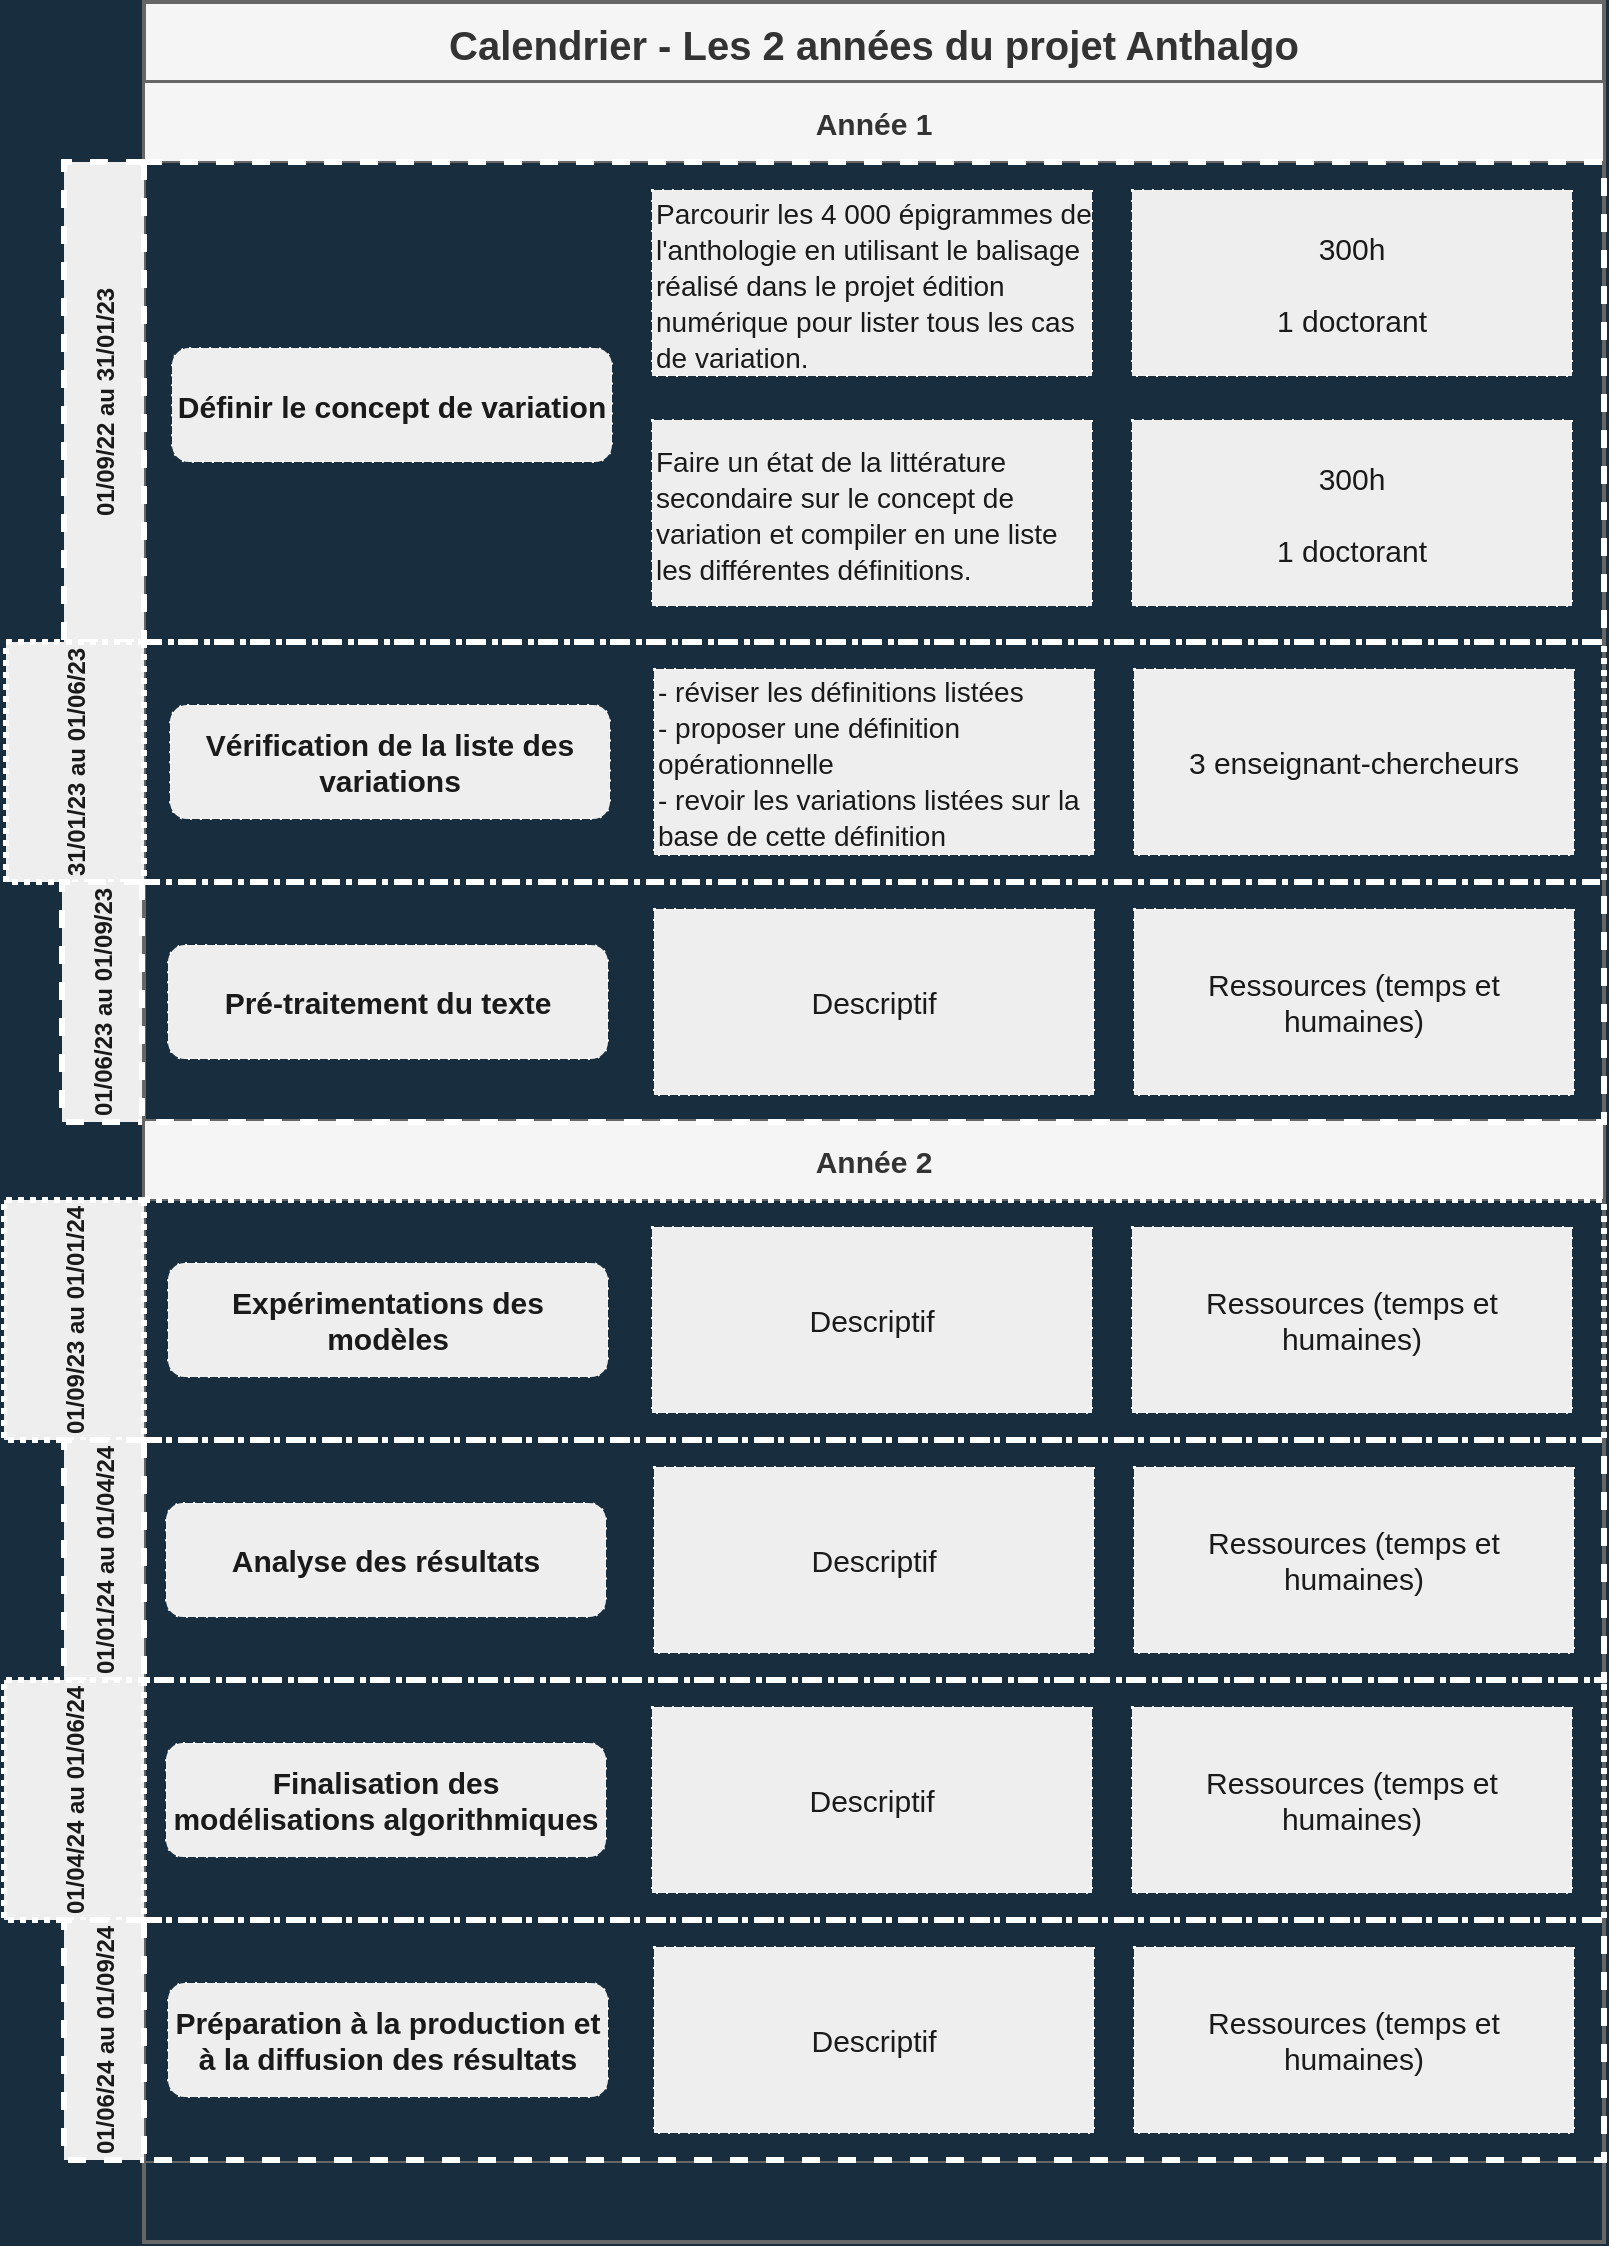 <mxfile version="16.2.7" type="github">
  <diagram id="nSknkcODzsTG4G_3UIwG" name="Page-1">
    <mxGraphModel dx="1350" dy="793" grid="1" gridSize="10" guides="1" tooltips="1" connect="1" arrows="1" fold="1" page="1" pageScale="1" pageWidth="827" pageHeight="1169" background="#182E3E" math="0" shadow="0">
      <root>
        <mxCell id="0" />
        <mxCell id="1" parent="0" />
        <mxCell id="KtcMa4PKy6_l-OY6IkqE-1" value="Calendrier - Les 2 années du projet Anthalgo" style="swimlane;startSize=40;fillColor=#f5f5f5;strokeColor=#666666;fontSize=20;strokeWidth=2;fontColor=#333333;" vertex="1" parent="1">
          <mxGeometry x="80" y="1" width="730" height="1120" as="geometry" />
        </mxCell>
        <mxCell id="KtcMa4PKy6_l-OY6IkqE-2" value="Année 1" style="swimlane;startSize=40;fillColor=#f5f5f5;strokeColor=#666666;fontSize=15;fontColor=#333333;" vertex="1" parent="KtcMa4PKy6_l-OY6IkqE-1">
          <mxGeometry y="40" width="730" height="1080" as="geometry" />
        </mxCell>
        <mxCell id="KtcMa4PKy6_l-OY6IkqE-3" value="01/09/22 au 31/01/23" style="swimlane;horizontal=0;dashed=1;startSize=40;fontSize=12;strokeWidth=3;strokeColor=#FFFFFF;fontColor=#1A1A1A;fillColor=#EEEEEE;" vertex="1" parent="KtcMa4PKy6_l-OY6IkqE-2">
          <mxGeometry x="-40" y="40" width="770" height="240" as="geometry" />
        </mxCell>
        <mxCell id="KtcMa4PKy6_l-OY6IkqE-4" value="" style="edgeStyle=orthogonalEdgeStyle;rounded=0;orthogonalLoop=1;jettySize=auto;html=1;fontFamily=Garamond;fontSize=17;fontColor=#FFFFFF;endSize=6;strokeColor=#FFFFFF;strokeWidth=3;startArrow=none;labelBackgroundColor=#182E3E;" edge="1" parent="KtcMa4PKy6_l-OY6IkqE-3">
          <mxGeometry relative="1" as="geometry">
            <mxPoint x="380" y="139" as="sourcePoint" />
            <mxPoint x="380" y="139" as="targetPoint" />
          </mxGeometry>
        </mxCell>
        <mxCell id="KtcMa4PKy6_l-OY6IkqE-5" value="&lt;p&gt;&lt;b&gt;Définir le concept de variation&lt;/b&gt;&lt;/p&gt;" style="rounded=1;whiteSpace=wrap;html=1;dashed=1;fontSize=15;fillColor=#EEEEEE;strokeColor=#FFFFFF;dashPattern=1 4;align=center;sketch=0;fontColor=#1A1A1A;" vertex="1" parent="KtcMa4PKy6_l-OY6IkqE-3">
          <mxGeometry x="54" y="93" width="220" height="57" as="geometry" />
        </mxCell>
        <mxCell id="KtcMa4PKy6_l-OY6IkqE-6" value="&lt;div align=&quot;left&quot;&gt;&lt;font style=&quot;font-size: 14px&quot;&gt;Parcourir les 4 000 épigrammes de l&#39;anthologie en utilisant le balisage réalisé dans le projet édition numérique pour lister tous les cas de variation.&lt;/font&gt;&lt;/div&gt;" style="rounded=0;whiteSpace=wrap;html=1;dashed=1;fontSize=15;fillColor=#EEEEEE;strokeColor=#FFFFFF;dashPattern=1 4;align=left;sketch=0;fontColor=#1A1A1A;" vertex="1" parent="KtcMa4PKy6_l-OY6IkqE-3">
          <mxGeometry x="294" y="14" width="220" height="93" as="geometry" />
        </mxCell>
        <mxCell id="KtcMa4PKy6_l-OY6IkqE-7" value="&lt;div&gt;300h&lt;/div&gt;&lt;div&gt;&lt;br&gt;&lt;/div&gt;&lt;div&gt;1 doctorant&lt;br&gt;&lt;/div&gt;" style="rounded=0;whiteSpace=wrap;html=1;dashed=1;fontSize=15;fillColor=#EEEEEE;strokeColor=#FFFFFF;dashPattern=1 4;align=center;sketch=0;fontColor=#1A1A1A;" vertex="1" parent="KtcMa4PKy6_l-OY6IkqE-3">
          <mxGeometry x="534" y="14" width="220" height="93" as="geometry" />
        </mxCell>
        <mxCell id="KtcMa4PKy6_l-OY6IkqE-8" value="&lt;div align=&quot;left&quot;&gt;&lt;font style=&quot;font-size: 14px&quot;&gt;Faire un état de la littérature secondaire sur le concept de variation et compiler en une liste les différentes définitions.&lt;/font&gt;&lt;/div&gt;" style="rounded=0;whiteSpace=wrap;html=1;dashed=1;fontSize=15;fillColor=#EEEEEE;strokeColor=#FFFFFF;dashPattern=1 4;align=left;sketch=0;fontColor=#1A1A1A;" vertex="1" parent="KtcMa4PKy6_l-OY6IkqE-3">
          <mxGeometry x="294" y="129" width="220" height="93" as="geometry" />
        </mxCell>
        <mxCell id="KtcMa4PKy6_l-OY6IkqE-9" value="&lt;div&gt;300h&lt;/div&gt;&lt;div&gt;&lt;br&gt;&lt;/div&gt;&lt;div&gt;1 doctorant&lt;br&gt;&lt;/div&gt;" style="rounded=0;whiteSpace=wrap;html=1;dashed=1;fontSize=15;fillColor=#EEEEEE;strokeColor=#FFFFFF;dashPattern=1 4;align=center;sketch=0;fontColor=#1A1A1A;" vertex="1" parent="KtcMa4PKy6_l-OY6IkqE-3">
          <mxGeometry x="534" y="129" width="220" height="93" as="geometry" />
        </mxCell>
        <mxCell id="KtcMa4PKy6_l-OY6IkqE-10" value="Année 2" style="swimlane;startSize=40;fillColor=#f5f5f5;strokeColor=#666666;fontSize=15;rounded=0;sketch=0;fontColor=#333333;" vertex="1" parent="KtcMa4PKy6_l-OY6IkqE-2">
          <mxGeometry y="519" width="730" height="521" as="geometry">
            <mxRectangle y="519" width="90" height="40" as="alternateBounds" />
          </mxGeometry>
        </mxCell>
        <mxCell id="KtcMa4PKy6_l-OY6IkqE-11" value="31/01/23 au 01/06/23" style="swimlane;horizontal=0;startSize=69;fontSize=12;strokeWidth=3;strokeColor=#FFFFFF;fontColor=#1A1A1A;dashed=1;dashPattern=1 1;fillColor=#EEEEEE;" vertex="1" parent="1">
          <mxGeometry x="11" y="321" width="799" height="120" as="geometry" />
        </mxCell>
        <mxCell id="KtcMa4PKy6_l-OY6IkqE-12" value="" style="edgeStyle=orthogonalEdgeStyle;rounded=0;orthogonalLoop=1;jettySize=auto;html=1;fontFamily=Garamond;fontSize=17;fontColor=#FFFFFF;endSize=6;strokeColor=#FFFFFF;strokeWidth=3;startArrow=none;labelBackgroundColor=#182E3E;" edge="1" parent="KtcMa4PKy6_l-OY6IkqE-11">
          <mxGeometry relative="1" as="geometry">
            <mxPoint x="380" y="139" as="sourcePoint" />
            <mxPoint x="380" y="139" as="targetPoint" />
          </mxGeometry>
        </mxCell>
        <mxCell id="KtcMa4PKy6_l-OY6IkqE-13" value="&lt;div align=&quot;left&quot;&gt;&lt;font style=&quot;font-size: 14px&quot;&gt;- réviser les définitions listées&lt;/font&gt;&lt;br&gt;&lt;font style=&quot;font-size: 14px&quot;&gt;- proposer une définition opérationnelle &lt;/font&gt;&lt;br&gt;&lt;font style=&quot;font-size: 14px&quot;&gt;- revoir les variations listées sur la base de cette définition&lt;/font&gt;&lt;/div&gt;" style="rounded=0;whiteSpace=wrap;html=1;dashed=1;fontSize=15;fillColor=#EEEEEE;strokeColor=#FFFFFF;dashPattern=1 4;align=left;sketch=0;fontColor=#1A1A1A;" vertex="1" parent="KtcMa4PKy6_l-OY6IkqE-11">
          <mxGeometry x="324" y="13.5" width="220" height="93" as="geometry" />
        </mxCell>
        <mxCell id="KtcMa4PKy6_l-OY6IkqE-14" value="3 enseignant-chercheurs" style="rounded=0;whiteSpace=wrap;html=1;dashed=1;fontSize=15;fillColor=#EEEEEE;strokeColor=#FFFFFF;dashPattern=1 4;align=center;sketch=0;fontColor=#1A1A1A;" vertex="1" parent="KtcMa4PKy6_l-OY6IkqE-11">
          <mxGeometry x="564" y="13.5" width="220" height="93" as="geometry" />
        </mxCell>
        <mxCell id="KtcMa4PKy6_l-OY6IkqE-15" value="&lt;b&gt;Vérification de la liste des variations&lt;/b&gt;" style="rounded=1;whiteSpace=wrap;html=1;dashed=1;fontSize=15;fillColor=#EEEEEE;strokeColor=#FFFFFF;dashPattern=1 4;align=center;sketch=0;fontColor=#1A1A1A;" vertex="1" parent="KtcMa4PKy6_l-OY6IkqE-11">
          <mxGeometry x="82" y="31.5" width="220" height="57" as="geometry" />
        </mxCell>
        <mxCell id="KtcMa4PKy6_l-OY6IkqE-16" value="01/06/23 au 01/09/23" style="swimlane;horizontal=0;dashed=1;startSize=40;fontSize=12;strokeWidth=3;strokeColor=#FFFFFF;fontColor=#1A1A1A;fillColor=#EEEEEE;" vertex="1" parent="1">
          <mxGeometry x="39" y="441" width="771" height="120" as="geometry" />
        </mxCell>
        <mxCell id="KtcMa4PKy6_l-OY6IkqE-17" value="" style="edgeStyle=orthogonalEdgeStyle;rounded=0;orthogonalLoop=1;jettySize=auto;html=1;fontFamily=Garamond;fontSize=17;fontColor=#FFFFFF;endSize=6;strokeColor=#FFFFFF;strokeWidth=3;startArrow=none;labelBackgroundColor=#182E3E;" edge="1" parent="KtcMa4PKy6_l-OY6IkqE-16">
          <mxGeometry relative="1" as="geometry">
            <mxPoint x="380" y="139" as="sourcePoint" />
            <mxPoint x="380" y="139" as="targetPoint" />
          </mxGeometry>
        </mxCell>
        <mxCell id="KtcMa4PKy6_l-OY6IkqE-18" value="Descriptif" style="rounded=0;whiteSpace=wrap;html=1;dashed=1;fontSize=15;fillColor=#EEEEEE;strokeColor=#FFFFFF;dashPattern=1 4;align=center;sketch=0;fontColor=#1A1A1A;" vertex="1" parent="KtcMa4PKy6_l-OY6IkqE-16">
          <mxGeometry x="296" y="13.5" width="220" height="93" as="geometry" />
        </mxCell>
        <mxCell id="KtcMa4PKy6_l-OY6IkqE-19" value="Ressources (temps et humaines)" style="rounded=0;whiteSpace=wrap;html=1;dashed=1;fontSize=15;fillColor=#EEEEEE;strokeColor=#FFFFFF;dashPattern=1 4;align=center;sketch=0;fontColor=#1A1A1A;" vertex="1" parent="KtcMa4PKy6_l-OY6IkqE-16">
          <mxGeometry x="536" y="13.5" width="220" height="93" as="geometry" />
        </mxCell>
        <mxCell id="KtcMa4PKy6_l-OY6IkqE-20" value="&lt;b&gt;Pré-traitement du texte&lt;/b&gt;" style="rounded=1;whiteSpace=wrap;html=1;dashed=1;fontSize=15;fillColor=#EEEEEE;strokeColor=#FFFFFF;dashPattern=1 4;align=center;sketch=0;fontColor=#1A1A1A;" vertex="1" parent="KtcMa4PKy6_l-OY6IkqE-16">
          <mxGeometry x="53" y="31.5" width="220" height="57" as="geometry" />
        </mxCell>
        <mxCell id="KtcMa4PKy6_l-OY6IkqE-21" value="01/09/23 au 01/01/24" style="swimlane;horizontal=0;dashed=1;startSize=70;fontSize=12;strokeWidth=3;strokeColor=#FFFFFF;fontColor=#1A1A1A;dashPattern=1 1;fillColor=#EEEEEE;" vertex="1" parent="1">
          <mxGeometry x="10" y="600" width="800" height="120" as="geometry">
            <mxRectangle x="10" y="600" width="30" height="140" as="alternateBounds" />
          </mxGeometry>
        </mxCell>
        <mxCell id="KtcMa4PKy6_l-OY6IkqE-22" value="" style="edgeStyle=orthogonalEdgeStyle;rounded=0;orthogonalLoop=1;jettySize=auto;html=1;fontFamily=Garamond;fontSize=17;fontColor=#FFFFFF;endSize=6;strokeColor=#FFFFFF;strokeWidth=3;startArrow=none;labelBackgroundColor=#182E3E;" edge="1" parent="KtcMa4PKy6_l-OY6IkqE-21">
          <mxGeometry relative="1" as="geometry">
            <mxPoint x="380" y="139" as="sourcePoint" />
            <mxPoint x="380" y="139" as="targetPoint" />
          </mxGeometry>
        </mxCell>
        <mxCell id="KtcMa4PKy6_l-OY6IkqE-23" value="Descriptif" style="rounded=0;whiteSpace=wrap;html=1;dashed=1;fontSize=15;fillColor=#EEEEEE;strokeColor=#FFFFFF;dashPattern=1 4;align=center;sketch=0;fontColor=#1A1A1A;" vertex="1" parent="KtcMa4PKy6_l-OY6IkqE-21">
          <mxGeometry x="324" y="13.5" width="220" height="93" as="geometry" />
        </mxCell>
        <mxCell id="KtcMa4PKy6_l-OY6IkqE-24" value="Ressources (temps et humaines)" style="rounded=0;whiteSpace=wrap;html=1;dashed=1;fontSize=15;fillColor=#EEEEEE;strokeColor=#FFFFFF;dashPattern=1 4;align=center;sketch=0;fontColor=#1A1A1A;" vertex="1" parent="KtcMa4PKy6_l-OY6IkqE-21">
          <mxGeometry x="564" y="13.5" width="220" height="93" as="geometry" />
        </mxCell>
        <mxCell id="KtcMa4PKy6_l-OY6IkqE-25" value="&lt;b&gt;Expérimentations des modèles&lt;/b&gt;" style="rounded=1;whiteSpace=wrap;html=1;dashed=1;fontSize=15;fillColor=#EEEEEE;strokeColor=#FFFFFF;dashPattern=1 4;align=center;sketch=0;fontColor=#1A1A1A;" vertex="1" parent="KtcMa4PKy6_l-OY6IkqE-21">
          <mxGeometry x="82" y="31.5" width="220" height="57" as="geometry" />
        </mxCell>
        <mxCell id="KtcMa4PKy6_l-OY6IkqE-26" value="01/01/24 au 01/04/24" style="swimlane;horizontal=0;dashed=1;startSize=40;fontSize=12;strokeWidth=3;strokeColor=#FFFFFF;fontColor=#1A1A1A;fillColor=#EEEEEE;" vertex="1" parent="1">
          <mxGeometry x="40" y="720" width="770" height="120" as="geometry" />
        </mxCell>
        <mxCell id="KtcMa4PKy6_l-OY6IkqE-27" value="" style="edgeStyle=orthogonalEdgeStyle;rounded=0;orthogonalLoop=1;jettySize=auto;html=1;fontFamily=Garamond;fontSize=17;fontColor=#FFFFFF;endSize=6;strokeColor=#FFFFFF;strokeWidth=3;startArrow=none;labelBackgroundColor=#182E3E;" edge="1" parent="KtcMa4PKy6_l-OY6IkqE-26">
          <mxGeometry relative="1" as="geometry">
            <mxPoint x="380" y="139" as="sourcePoint" />
            <mxPoint x="380" y="139" as="targetPoint" />
          </mxGeometry>
        </mxCell>
        <mxCell id="KtcMa4PKy6_l-OY6IkqE-28" value="Descriptif" style="rounded=0;whiteSpace=wrap;html=1;dashed=1;fontSize=15;fillColor=#EEEEEE;strokeColor=#FFFFFF;dashPattern=1 4;align=center;sketch=0;fontColor=#1A1A1A;" vertex="1" parent="KtcMa4PKy6_l-OY6IkqE-26">
          <mxGeometry x="295" y="13.5" width="220" height="93" as="geometry" />
        </mxCell>
        <mxCell id="KtcMa4PKy6_l-OY6IkqE-29" value="Ressources (temps et humaines)" style="rounded=0;whiteSpace=wrap;html=1;dashed=1;fontSize=15;fillColor=#EEEEEE;strokeColor=#FFFFFF;dashPattern=1 4;align=center;sketch=0;fontColor=#1A1A1A;" vertex="1" parent="KtcMa4PKy6_l-OY6IkqE-26">
          <mxGeometry x="535" y="13.5" width="220" height="93" as="geometry" />
        </mxCell>
        <mxCell id="KtcMa4PKy6_l-OY6IkqE-30" value="&lt;b&gt;Analyse des résultats&lt;/b&gt;" style="rounded=1;whiteSpace=wrap;html=1;dashed=1;fontSize=15;fillColor=#EEEEEE;strokeColor=#FFFFFF;dashPattern=1 4;align=center;sketch=0;fontColor=#1A1A1A;" vertex="1" parent="KtcMa4PKy6_l-OY6IkqE-26">
          <mxGeometry x="51" y="31.5" width="220" height="57" as="geometry" />
        </mxCell>
        <mxCell id="KtcMa4PKy6_l-OY6IkqE-31" value="01/04/24 au 01/06/24" style="swimlane;horizontal=0;dashed=1;startSize=70;fontSize=12;strokeWidth=3;strokeColor=#FFFFFF;fontColor=#1A1A1A;dashPattern=1 1;fillColor=#EEEEEE;" vertex="1" parent="1">
          <mxGeometry x="10" y="840" width="800" height="120" as="geometry" />
        </mxCell>
        <mxCell id="KtcMa4PKy6_l-OY6IkqE-32" value="" style="edgeStyle=orthogonalEdgeStyle;rounded=0;orthogonalLoop=1;jettySize=auto;html=1;fontFamily=Garamond;fontSize=17;fontColor=#FFFFFF;endSize=6;strokeColor=#FFFFFF;strokeWidth=3;startArrow=none;labelBackgroundColor=#182E3E;" edge="1" parent="KtcMa4PKy6_l-OY6IkqE-31">
          <mxGeometry relative="1" as="geometry">
            <mxPoint x="380" y="139" as="sourcePoint" />
            <mxPoint x="380" y="139" as="targetPoint" />
          </mxGeometry>
        </mxCell>
        <mxCell id="KtcMa4PKy6_l-OY6IkqE-33" value="Descriptif" style="rounded=0;whiteSpace=wrap;html=1;dashed=1;fontSize=15;fillColor=#EEEEEE;strokeColor=#FFFFFF;dashPattern=1 4;align=center;sketch=0;fontColor=#1A1A1A;" vertex="1" parent="KtcMa4PKy6_l-OY6IkqE-31">
          <mxGeometry x="324" y="13.5" width="220" height="93" as="geometry" />
        </mxCell>
        <mxCell id="KtcMa4PKy6_l-OY6IkqE-34" value="Ressources (temps et humaines)" style="rounded=0;whiteSpace=wrap;html=1;dashed=1;fontSize=15;fillColor=#EEEEEE;strokeColor=#FFFFFF;dashPattern=1 4;align=center;sketch=0;fontColor=#1A1A1A;" vertex="1" parent="KtcMa4PKy6_l-OY6IkqE-31">
          <mxGeometry x="564" y="13.5" width="220" height="93" as="geometry" />
        </mxCell>
        <mxCell id="KtcMa4PKy6_l-OY6IkqE-35" value="&lt;b&gt;Finalisation des modélisations algorithmiques&lt;/b&gt;" style="rounded=1;whiteSpace=wrap;html=1;dashed=1;fontSize=15;fillColor=#EEEEEE;strokeColor=#FFFFFF;dashPattern=1 4;align=center;sketch=0;fontColor=#1A1A1A;" vertex="1" parent="KtcMa4PKy6_l-OY6IkqE-31">
          <mxGeometry x="81" y="31.5" width="220" height="57" as="geometry" />
        </mxCell>
        <mxCell id="KtcMa4PKy6_l-OY6IkqE-36" value="01/06/24 au 01/09/24" style="swimlane;horizontal=0;dashed=1;startSize=40;fontSize=12;strokeWidth=3;strokeColor=#FFFFFF;fontColor=#1A1A1A;fillColor=#EEEEEE;" vertex="1" parent="1">
          <mxGeometry x="40" y="960" width="770" height="120" as="geometry" />
        </mxCell>
        <mxCell id="KtcMa4PKy6_l-OY6IkqE-37" value="" style="edgeStyle=orthogonalEdgeStyle;rounded=0;orthogonalLoop=1;jettySize=auto;html=1;fontFamily=Garamond;fontSize=17;fontColor=#FFFFFF;endSize=6;strokeColor=#FFFFFF;strokeWidth=3;startArrow=none;labelBackgroundColor=#182E3E;" edge="1" parent="KtcMa4PKy6_l-OY6IkqE-36">
          <mxGeometry relative="1" as="geometry">
            <mxPoint x="380" y="139" as="sourcePoint" />
            <mxPoint x="380" y="139" as="targetPoint" />
          </mxGeometry>
        </mxCell>
        <mxCell id="KtcMa4PKy6_l-OY6IkqE-38" value="Descriptif" style="rounded=0;whiteSpace=wrap;html=1;dashed=1;fontSize=15;fillColor=#EEEEEE;strokeColor=#FFFFFF;dashPattern=1 4;align=center;sketch=0;fontColor=#1A1A1A;" vertex="1" parent="KtcMa4PKy6_l-OY6IkqE-36">
          <mxGeometry x="295" y="13.5" width="220" height="93" as="geometry" />
        </mxCell>
        <mxCell id="KtcMa4PKy6_l-OY6IkqE-39" value="Ressources (temps et humaines)" style="rounded=0;whiteSpace=wrap;html=1;dashed=1;fontSize=15;fillColor=#EEEEEE;strokeColor=#FFFFFF;dashPattern=1 4;align=center;sketch=0;fontColor=#1A1A1A;" vertex="1" parent="KtcMa4PKy6_l-OY6IkqE-36">
          <mxGeometry x="535" y="13.5" width="220" height="93" as="geometry" />
        </mxCell>
        <mxCell id="KtcMa4PKy6_l-OY6IkqE-40" value="&lt;b&gt;Préparation à la production et à la diffusion des résultats&lt;/b&gt;" style="rounded=1;whiteSpace=wrap;html=1;dashed=1;fontSize=15;fillColor=#EEEEEE;strokeColor=#FFFFFF;dashPattern=1 4;align=center;sketch=0;fontColor=#1A1A1A;" vertex="1" parent="KtcMa4PKy6_l-OY6IkqE-36">
          <mxGeometry x="52" y="31.5" width="220" height="57" as="geometry" />
        </mxCell>
      </root>
    </mxGraphModel>
  </diagram>
</mxfile>
